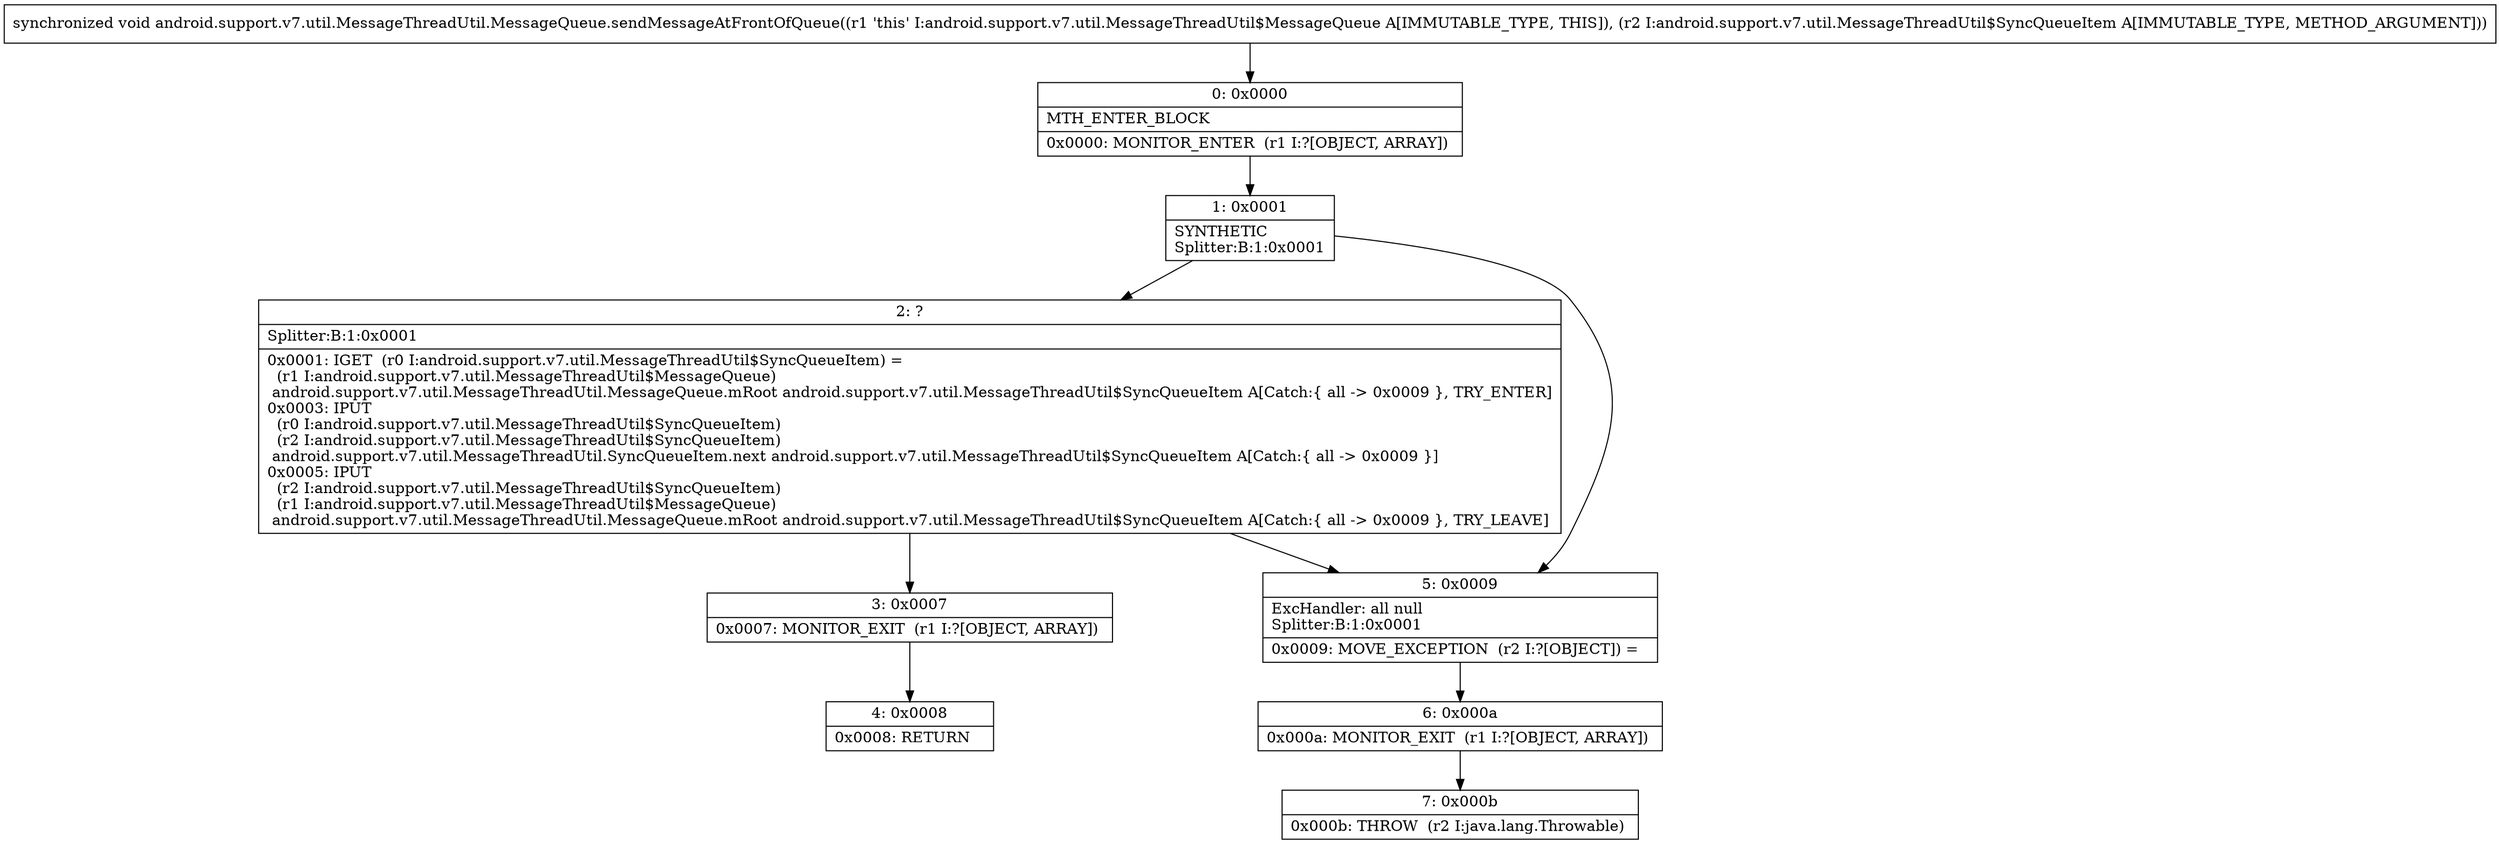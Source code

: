 digraph "CFG forandroid.support.v7.util.MessageThreadUtil.MessageQueue.sendMessageAtFrontOfQueue(Landroid\/support\/v7\/util\/MessageThreadUtil$SyncQueueItem;)V" {
Node_0 [shape=record,label="{0\:\ 0x0000|MTH_ENTER_BLOCK\l|0x0000: MONITOR_ENTER  (r1 I:?[OBJECT, ARRAY]) \l}"];
Node_1 [shape=record,label="{1\:\ 0x0001|SYNTHETIC\lSplitter:B:1:0x0001\l}"];
Node_2 [shape=record,label="{2\:\ ?|Splitter:B:1:0x0001\l|0x0001: IGET  (r0 I:android.support.v7.util.MessageThreadUtil$SyncQueueItem) = \l  (r1 I:android.support.v7.util.MessageThreadUtil$MessageQueue)\l android.support.v7.util.MessageThreadUtil.MessageQueue.mRoot android.support.v7.util.MessageThreadUtil$SyncQueueItem A[Catch:\{ all \-\> 0x0009 \}, TRY_ENTER]\l0x0003: IPUT  \l  (r0 I:android.support.v7.util.MessageThreadUtil$SyncQueueItem)\l  (r2 I:android.support.v7.util.MessageThreadUtil$SyncQueueItem)\l android.support.v7.util.MessageThreadUtil.SyncQueueItem.next android.support.v7.util.MessageThreadUtil$SyncQueueItem A[Catch:\{ all \-\> 0x0009 \}]\l0x0005: IPUT  \l  (r2 I:android.support.v7.util.MessageThreadUtil$SyncQueueItem)\l  (r1 I:android.support.v7.util.MessageThreadUtil$MessageQueue)\l android.support.v7.util.MessageThreadUtil.MessageQueue.mRoot android.support.v7.util.MessageThreadUtil$SyncQueueItem A[Catch:\{ all \-\> 0x0009 \}, TRY_LEAVE]\l}"];
Node_3 [shape=record,label="{3\:\ 0x0007|0x0007: MONITOR_EXIT  (r1 I:?[OBJECT, ARRAY]) \l}"];
Node_4 [shape=record,label="{4\:\ 0x0008|0x0008: RETURN   \l}"];
Node_5 [shape=record,label="{5\:\ 0x0009|ExcHandler: all null\lSplitter:B:1:0x0001\l|0x0009: MOVE_EXCEPTION  (r2 I:?[OBJECT]) =  \l}"];
Node_6 [shape=record,label="{6\:\ 0x000a|0x000a: MONITOR_EXIT  (r1 I:?[OBJECT, ARRAY]) \l}"];
Node_7 [shape=record,label="{7\:\ 0x000b|0x000b: THROW  (r2 I:java.lang.Throwable) \l}"];
MethodNode[shape=record,label="{synchronized void android.support.v7.util.MessageThreadUtil.MessageQueue.sendMessageAtFrontOfQueue((r1 'this' I:android.support.v7.util.MessageThreadUtil$MessageQueue A[IMMUTABLE_TYPE, THIS]), (r2 I:android.support.v7.util.MessageThreadUtil$SyncQueueItem A[IMMUTABLE_TYPE, METHOD_ARGUMENT])) }"];
MethodNode -> Node_0;
Node_0 -> Node_1;
Node_1 -> Node_2;
Node_1 -> Node_5;
Node_2 -> Node_3;
Node_2 -> Node_5;
Node_3 -> Node_4;
Node_5 -> Node_6;
Node_6 -> Node_7;
}

